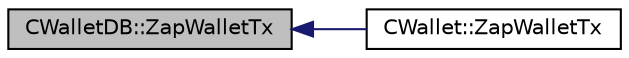 digraph "CWalletDB::ZapWalletTx"
{
  edge [fontname="Helvetica",fontsize="10",labelfontname="Helvetica",labelfontsize="10"];
  node [fontname="Helvetica",fontsize="10",shape=record];
  rankdir="LR";
  Node393 [label="CWalletDB::ZapWalletTx",height=0.2,width=0.4,color="black", fillcolor="grey75", style="filled", fontcolor="black"];
  Node393 -> Node394 [dir="back",color="midnightblue",fontsize="10",style="solid",fontname="Helvetica"];
  Node394 [label="CWallet::ZapWalletTx",height=0.2,width=0.4,color="black", fillcolor="white", style="filled",URL="$group___actions.html#ga71d4b810d6fce19efd455ded3e450a1b"];
}
